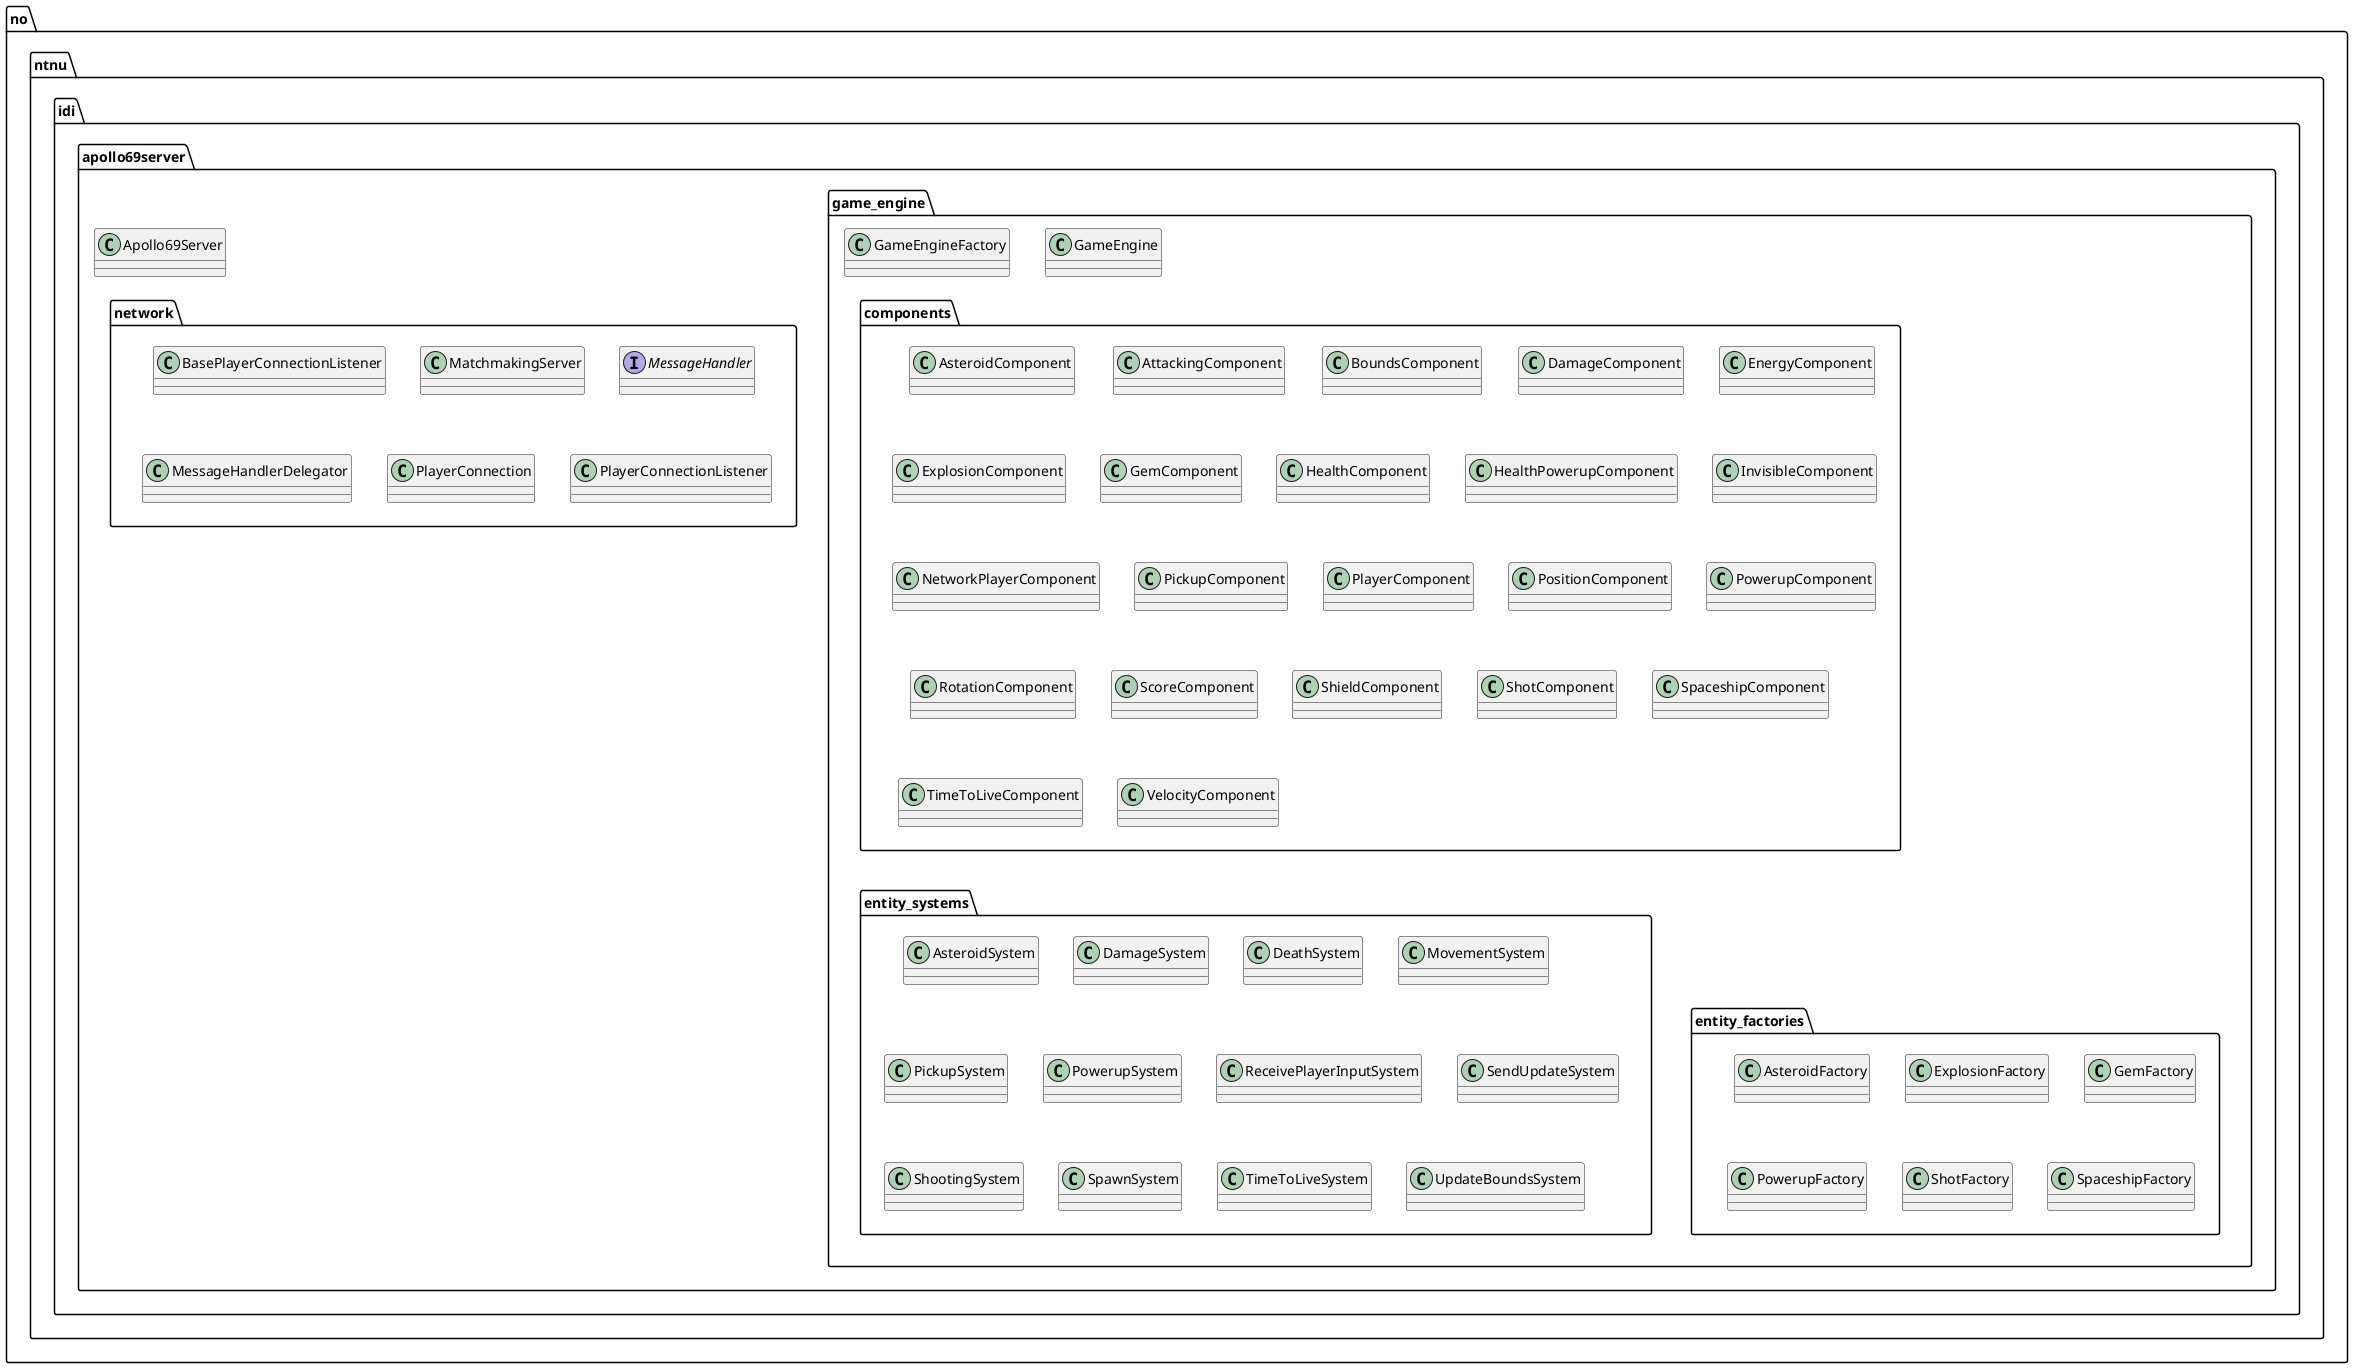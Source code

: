 @startuml

    namespace no.ntnu.idi.apollo69server {
        class Apollo69Server {
        }

        namespace game_engine {
            class GameEngine {
            }
            class GameEngineFactory {
            }

            namespace components {
                class AsteroidComponent {
                }
                class AttackingComponent {
                }
                class BoundsComponent {
                }
                class DamageComponent {
                }
                class EnergyComponent {
                }
                class ExplosionComponent {
                }
                class GemComponent {
                }
                class HealthComponent {
                }
                class HealthPowerupComponent {
                }
                class InvisibleComponent {
                }
                class NetworkPlayerComponent {
                }
                class PickupComponent {
                }
                class PlayerComponent {
                }
                class PositionComponent {
                }
                class PowerupComponent {
                }
                class RotationComponent {
                }
                class ScoreComponent {
                }
                class ShieldComponent {
                }
                class ShotComponent {
                }
                class SpaceshipComponent {
                }
                class TimeToLiveComponent {
                }
                class VelocityComponent {
                }
            }

            namespace entity_factories {
                class AsteroidFactory {
                }
                class ExplosionFactory {
                }
                class GemFactory {
                }
                class PowerupFactory {
                }
                class ShotFactory {
                }
                class SpaceshipFactory {
                }
            }

            namespace entity_systems {
                class AsteroidSystem {
                }
                class DamageSystem {
                }
                class DeathSystem {
                }
                class MovementSystem {
                }
                class PickupSystem {
                }
                class PowerupSystem {
                }
                class ReceivePlayerInputSystem {
                }
                class SendUpdateSystem {
                }
                class ShootingSystem {
                }
                class SpawnSystem {
                }
                class TimeToLiveSystem {
                }
                class UpdateBoundsSystem {
                }
            }

        }

        namespace network {
            class BasePlayerConnectionListener {
            }
            class MatchmakingServer {
            }
            interface MessageHandler {
            }
            class MessageHandlerDelegator {
            }
            class PlayerConnection {
            }
            class PlayerConnectionListener {
            }
        }
    }

    no.ntnu.idi.apollo69server.Apollo69Server -[hidden]-> no.ntnu.idi.apollo69server.network
    no.ntnu.idi.apollo69server.game_engine.GameEngineFactory -[hidden]> no.ntnu.idi.apollo69server.game_engine.GameEngine
    no.ntnu.idi.apollo69server.game_engine.GameEngineFactory -[hidden]-> no.ntnu.idi.apollo69server.game_engine.components
    no.ntnu.idi.apollo69server.game_engine.entity_systems -[hidden]-> no.ntnu.idi.apollo69server.game_engine.entity_factories

@enduml
